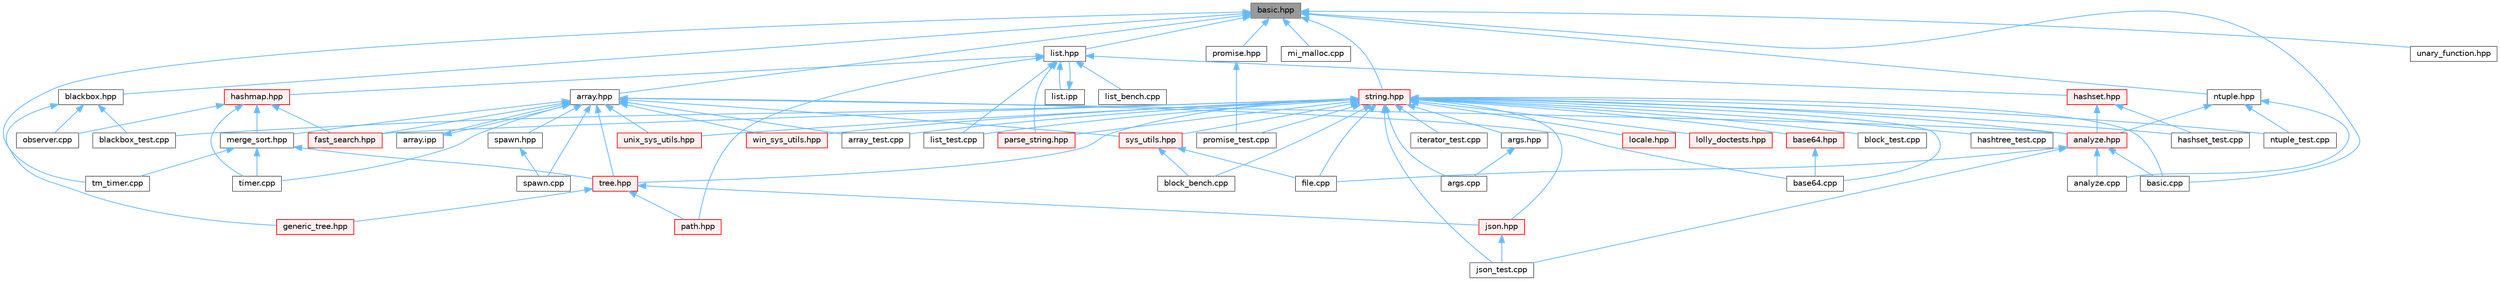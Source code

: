 digraph "basic.hpp"
{
 // LATEX_PDF_SIZE
  bgcolor="transparent";
  edge [fontname=Helvetica,fontsize=10,labelfontname=Helvetica,labelfontsize=10];
  node [fontname=Helvetica,fontsize=10,shape=box,height=0.2,width=0.4];
  Node1 [id="Node000001",label="basic.hpp",height=0.2,width=0.4,color="gray40", fillcolor="grey60", style="filled", fontcolor="black",tooltip=" "];
  Node1 -> Node2 [id="edge1_Node000001_Node000002",dir="back",color="steelblue1",style="solid",tooltip=" "];
  Node2 [id="Node000002",label="array.hpp",height=0.2,width=0.4,color="grey40", fillcolor="white", style="filled",URL="$array_8hpp.html",tooltip=" "];
  Node2 -> Node3 [id="edge2_Node000002_Node000003",dir="back",color="steelblue1",style="solid",tooltip=" "];
  Node3 [id="Node000003",label="analyze.hpp",height=0.2,width=0.4,color="red", fillcolor="#FFF0F0", style="filled",URL="$analyze_8hpp.html",tooltip=" "];
  Node3 -> Node4 [id="edge3_Node000003_Node000004",dir="back",color="steelblue1",style="solid",tooltip=" "];
  Node4 [id="Node000004",label="analyze.cpp",height=0.2,width=0.4,color="grey40", fillcolor="white", style="filled",URL="$analyze_8cpp.html",tooltip=" "];
  Node3 -> Node7 [id="edge4_Node000003_Node000007",dir="back",color="steelblue1",style="solid",tooltip=" "];
  Node7 [id="Node000007",label="basic.cpp",height=0.2,width=0.4,color="grey40", fillcolor="white", style="filled",URL="$basic_8cpp.html",tooltip=" "];
  Node3 -> Node10 [id="edge5_Node000003_Node000010",dir="back",color="steelblue1",style="solid",tooltip=" "];
  Node10 [id="Node000010",label="file.cpp",height=0.2,width=0.4,color="grey40", fillcolor="white", style="filled",URL="$file_8cpp.html",tooltip=" "];
  Node3 -> Node13 [id="edge6_Node000003_Node000013",dir="back",color="steelblue1",style="solid",tooltip=" "];
  Node13 [id="Node000013",label="json_test.cpp",height=0.2,width=0.4,color="grey40", fillcolor="white", style="filled",URL="$json__test_8cpp.html",tooltip=" "];
  Node2 -> Node24 [id="edge7_Node000002_Node000024",dir="back",color="steelblue1",style="solid",tooltip=" "];
  Node24 [id="Node000024",label="array.ipp",height=0.2,width=0.4,color="grey40", fillcolor="white", style="filled",URL="$array_8ipp.html",tooltip=" "];
  Node24 -> Node2 [id="edge8_Node000024_Node000002",dir="back",color="steelblue1",style="solid",tooltip=" "];
  Node2 -> Node25 [id="edge9_Node000002_Node000025",dir="back",color="steelblue1",style="solid",tooltip=" "];
  Node25 [id="Node000025",label="array_test.cpp",height=0.2,width=0.4,color="grey40", fillcolor="white", style="filled",URL="$array__test_8cpp.html",tooltip=" "];
  Node2 -> Node26 [id="edge10_Node000002_Node000026",dir="back",color="steelblue1",style="solid",tooltip=" "];
  Node26 [id="Node000026",label="base64.cpp",height=0.2,width=0.4,color="grey40", fillcolor="white", style="filled",URL="$base64_8cpp.html",tooltip=" "];
  Node2 -> Node27 [id="edge11_Node000002_Node000027",dir="back",color="steelblue1",style="solid",tooltip=" "];
  Node27 [id="Node000027",label="fast_search.hpp",height=0.2,width=0.4,color="red", fillcolor="#FFF0F0", style="filled",URL="$fast__search_8hpp.html",tooltip=" "];
  Node2 -> Node29 [id="edge12_Node000002_Node000029",dir="back",color="steelblue1",style="solid",tooltip=" "];
  Node29 [id="Node000029",label="merge_sort.hpp",height=0.2,width=0.4,color="grey40", fillcolor="white", style="filled",URL="$merge__sort_8hpp.html",tooltip=" "];
  Node29 -> Node30 [id="edge13_Node000029_Node000030",dir="back",color="steelblue1",style="solid",tooltip=" "];
  Node30 [id="Node000030",label="timer.cpp",height=0.2,width=0.4,color="grey40", fillcolor="white", style="filled",URL="$timer_8cpp.html",tooltip=" "];
  Node29 -> Node31 [id="edge14_Node000029_Node000031",dir="back",color="steelblue1",style="solid",tooltip=" "];
  Node31 [id="Node000031",label="tm_timer.cpp",height=0.2,width=0.4,color="grey40", fillcolor="white", style="filled",URL="$tm__timer_8cpp.html",tooltip=" "];
  Node29 -> Node32 [id="edge15_Node000029_Node000032",dir="back",color="steelblue1",style="solid",tooltip=" "];
  Node32 [id="Node000032",label="tree.hpp",height=0.2,width=0.4,color="red", fillcolor="#FFF0F0", style="filled",URL="$tree_8hpp.html",tooltip=" "];
  Node32 -> Node36 [id="edge16_Node000032_Node000036",dir="back",color="steelblue1",style="solid",tooltip=" "];
  Node36 [id="Node000036",label="generic_tree.hpp",height=0.2,width=0.4,color="red", fillcolor="#FFF0F0", style="filled",URL="$generic__tree_8hpp.html",tooltip=" "];
  Node32 -> Node43 [id="edge17_Node000032_Node000043",dir="back",color="steelblue1",style="solid",tooltip=" "];
  Node43 [id="Node000043",label="json.hpp",height=0.2,width=0.4,color="red", fillcolor="#FFF0F0", style="filled",URL="$json_8hpp.html",tooltip=" "];
  Node43 -> Node13 [id="edge18_Node000043_Node000013",dir="back",color="steelblue1",style="solid",tooltip=" "];
  Node32 -> Node44 [id="edge19_Node000032_Node000044",dir="back",color="steelblue1",style="solid",tooltip=" "];
  Node44 [id="Node000044",label="path.hpp",height=0.2,width=0.4,color="red", fillcolor="#FFF0F0", style="filled",URL="$path_8hpp.html",tooltip=" "];
  Node2 -> Node90 [id="edge20_Node000002_Node000090",dir="back",color="steelblue1",style="solid",tooltip=" "];
  Node90 [id="Node000090",label="spawn.cpp",height=0.2,width=0.4,color="grey40", fillcolor="white", style="filled",URL="$spawn_8cpp.html",tooltip=" "];
  Node2 -> Node91 [id="edge21_Node000002_Node000091",dir="back",color="steelblue1",style="solid",tooltip=" "];
  Node91 [id="Node000091",label="spawn.hpp",height=0.2,width=0.4,color="grey40", fillcolor="white", style="filled",URL="$spawn_8hpp.html",tooltip=" "];
  Node91 -> Node90 [id="edge22_Node000091_Node000090",dir="back",color="steelblue1",style="solid",tooltip=" "];
  Node2 -> Node92 [id="edge23_Node000002_Node000092",dir="back",color="steelblue1",style="solid",tooltip=" "];
  Node92 [id="Node000092",label="sys_utils.hpp",height=0.2,width=0.4,color="red", fillcolor="#FFF0F0", style="filled",URL="$sys__utils_8hpp.html",tooltip=" "];
  Node92 -> Node34 [id="edge24_Node000092_Node000034",dir="back",color="steelblue1",style="solid",tooltip=" "];
  Node34 [id="Node000034",label="block_bench.cpp",height=0.2,width=0.4,color="grey40", fillcolor="white", style="filled",URL="$block__bench_8cpp.html",tooltip=" "];
  Node92 -> Node10 [id="edge25_Node000092_Node000010",dir="back",color="steelblue1",style="solid",tooltip=" "];
  Node2 -> Node30 [id="edge26_Node000002_Node000030",dir="back",color="steelblue1",style="solid",tooltip=" "];
  Node2 -> Node32 [id="edge27_Node000002_Node000032",dir="back",color="steelblue1",style="solid",tooltip=" "];
  Node2 -> Node96 [id="edge28_Node000002_Node000096",dir="back",color="steelblue1",style="solid",tooltip=" "];
  Node96 [id="Node000096",label="unix_sys_utils.hpp",height=0.2,width=0.4,color="red", fillcolor="#FFF0F0", style="filled",URL="$unix__sys__utils_8hpp.html",tooltip=" "];
  Node2 -> Node97 [id="edge29_Node000002_Node000097",dir="back",color="steelblue1",style="solid",tooltip=" "];
  Node97 [id="Node000097",label="win_sys_utils.hpp",height=0.2,width=0.4,color="red", fillcolor="#FFF0F0", style="filled",URL="$win__sys__utils_8hpp.html",tooltip=" "];
  Node1 -> Node7 [id="edge30_Node000001_Node000007",dir="back",color="steelblue1",style="solid",tooltip=" "];
  Node1 -> Node98 [id="edge31_Node000001_Node000098",dir="back",color="steelblue1",style="solid",tooltip=" "];
  Node98 [id="Node000098",label="blackbox.hpp",height=0.2,width=0.4,color="grey40", fillcolor="white", style="filled",URL="$blackbox_8hpp.html",tooltip=" "];
  Node98 -> Node65 [id="edge32_Node000098_Node000065",dir="back",color="steelblue1",style="solid",tooltip=" "];
  Node65 [id="Node000065",label="blackbox_test.cpp",height=0.2,width=0.4,color="grey40", fillcolor="white", style="filled",URL="$blackbox__test_8cpp.html",tooltip=" "];
  Node98 -> Node36 [id="edge33_Node000098_Node000036",dir="back",color="steelblue1",style="solid",tooltip=" "];
  Node98 -> Node48 [id="edge34_Node000098_Node000048",dir="back",color="steelblue1",style="solid",tooltip=" "];
  Node48 [id="Node000048",label="observer.cpp",height=0.2,width=0.4,color="grey40", fillcolor="white", style="filled",URL="$observer_8cpp.html",tooltip=" "];
  Node1 -> Node99 [id="edge35_Node000001_Node000099",dir="back",color="steelblue1",style="solid",tooltip=" "];
  Node99 [id="Node000099",label="list.hpp",height=0.2,width=0.4,color="grey40", fillcolor="white", style="filled",URL="$list_8hpp.html",tooltip=" "];
  Node99 -> Node100 [id="edge36_Node000099_Node000100",dir="back",color="steelblue1",style="solid",tooltip=" "];
  Node100 [id="Node000100",label="hashmap.hpp",height=0.2,width=0.4,color="red", fillcolor="#FFF0F0", style="filled",URL="$hashmap_8hpp.html",tooltip=" "];
  Node100 -> Node27 [id="edge37_Node000100_Node000027",dir="back",color="steelblue1",style="solid",tooltip=" "];
  Node100 -> Node29 [id="edge38_Node000100_Node000029",dir="back",color="steelblue1",style="solid",tooltip=" "];
  Node100 -> Node48 [id="edge39_Node000100_Node000048",dir="back",color="steelblue1",style="solid",tooltip=" "];
  Node100 -> Node30 [id="edge40_Node000100_Node000030",dir="back",color="steelblue1",style="solid",tooltip=" "];
  Node99 -> Node112 [id="edge41_Node000099_Node000112",dir="back",color="steelblue1",style="solid",tooltip=" "];
  Node112 [id="Node000112",label="hashset.hpp",height=0.2,width=0.4,color="red", fillcolor="#FFF0F0", style="filled",URL="$hashset_8hpp.html",tooltip=" "];
  Node112 -> Node3 [id="edge42_Node000112_Node000003",dir="back",color="steelblue1",style="solid",tooltip=" "];
  Node112 -> Node69 [id="edge43_Node000112_Node000069",dir="back",color="steelblue1",style="solid",tooltip=" "];
  Node69 [id="Node000069",label="hashset_test.cpp",height=0.2,width=0.4,color="grey40", fillcolor="white", style="filled",URL="$hashset__test_8cpp.html",tooltip=" "];
  Node99 -> Node114 [id="edge44_Node000099_Node000114",dir="back",color="steelblue1",style="solid",tooltip=" "];
  Node114 [id="Node000114",label="list.ipp",height=0.2,width=0.4,color="grey40", fillcolor="white", style="filled",URL="$list_8ipp.html",tooltip=" "];
  Node114 -> Node99 [id="edge45_Node000114_Node000099",dir="back",color="steelblue1",style="solid",tooltip=" "];
  Node99 -> Node115 [id="edge46_Node000099_Node000115",dir="back",color="steelblue1",style="solid",tooltip=" "];
  Node115 [id="Node000115",label="list_bench.cpp",height=0.2,width=0.4,color="grey40", fillcolor="white", style="filled",URL="$list__bench_8cpp.html",tooltip=" "];
  Node99 -> Node72 [id="edge47_Node000099_Node000072",dir="back",color="steelblue1",style="solid",tooltip=" "];
  Node72 [id="Node000072",label="list_test.cpp",height=0.2,width=0.4,color="grey40", fillcolor="white", style="filled",URL="$list__test_8cpp.html",tooltip=" "];
  Node99 -> Node116 [id="edge48_Node000099_Node000116",dir="back",color="steelblue1",style="solid",tooltip=" "];
  Node116 [id="Node000116",label="parse_string.hpp",height=0.2,width=0.4,color="red", fillcolor="#FFF0F0", style="filled",URL="$parse__string_8hpp.html",tooltip=" "];
  Node99 -> Node44 [id="edge49_Node000099_Node000044",dir="back",color="steelblue1",style="solid",tooltip=" "];
  Node1 -> Node117 [id="edge50_Node000001_Node000117",dir="back",color="steelblue1",style="solid",tooltip=" "];
  Node117 [id="Node000117",label="mi_malloc.cpp",height=0.2,width=0.4,color="grey40", fillcolor="white", style="filled",URL="$mi__malloc_8cpp.html",tooltip=" "];
  Node1 -> Node118 [id="edge51_Node000001_Node000118",dir="back",color="steelblue1",style="solid",tooltip=" "];
  Node118 [id="Node000118",label="ntuple.hpp",height=0.2,width=0.4,color="grey40", fillcolor="white", style="filled",URL="$ntuple_8hpp.html",tooltip=" "];
  Node118 -> Node4 [id="edge52_Node000118_Node000004",dir="back",color="steelblue1",style="solid",tooltip=" "];
  Node118 -> Node3 [id="edge53_Node000118_Node000003",dir="back",color="steelblue1",style="solid",tooltip=" "];
  Node118 -> Node73 [id="edge54_Node000118_Node000073",dir="back",color="steelblue1",style="solid",tooltip=" "];
  Node73 [id="Node000073",label="ntuple_test.cpp",height=0.2,width=0.4,color="grey40", fillcolor="white", style="filled",URL="$ntuple__test_8cpp.html",tooltip=" "];
  Node1 -> Node119 [id="edge55_Node000001_Node000119",dir="back",color="steelblue1",style="solid",tooltip=" "];
  Node119 [id="Node000119",label="promise.hpp",height=0.2,width=0.4,color="grey40", fillcolor="white", style="filled",URL="$promise_8hpp.html",tooltip=" "];
  Node119 -> Node76 [id="edge56_Node000119_Node000076",dir="back",color="steelblue1",style="solid",tooltip=" "];
  Node76 [id="Node000076",label="promise_test.cpp",height=0.2,width=0.4,color="grey40", fillcolor="white", style="filled",URL="$promise__test_8cpp.html",tooltip=" "];
  Node1 -> Node120 [id="edge57_Node000001_Node000120",dir="back",color="steelblue1",style="solid",tooltip=" "];
  Node120 [id="Node000120",label="string.hpp",height=0.2,width=0.4,color="red", fillcolor="#FFF0F0", style="filled",URL="$string_8hpp.html",tooltip=" "];
  Node120 -> Node3 [id="edge58_Node000120_Node000003",dir="back",color="steelblue1",style="solid",tooltip=" "];
  Node120 -> Node121 [id="edge59_Node000120_Node000121",dir="back",color="steelblue1",style="solid",tooltip=" "];
  Node121 [id="Node000121",label="args.cpp",height=0.2,width=0.4,color="grey40", fillcolor="white", style="filled",URL="$args_8cpp.html",tooltip=" "];
  Node120 -> Node122 [id="edge60_Node000120_Node000122",dir="back",color="steelblue1",style="solid",tooltip=" "];
  Node122 [id="Node000122",label="args.hpp",height=0.2,width=0.4,color="grey40", fillcolor="white", style="filled",URL="$args_8hpp.html",tooltip=" "];
  Node122 -> Node121 [id="edge61_Node000122_Node000121",dir="back",color="steelblue1",style="solid",tooltip=" "];
  Node120 -> Node25 [id="edge62_Node000120_Node000025",dir="back",color="steelblue1",style="solid",tooltip=" "];
  Node120 -> Node26 [id="edge63_Node000120_Node000026",dir="back",color="steelblue1",style="solid",tooltip=" "];
  Node120 -> Node123 [id="edge64_Node000120_Node000123",dir="back",color="steelblue1",style="solid",tooltip=" "];
  Node123 [id="Node000123",label="base64.hpp",height=0.2,width=0.4,color="red", fillcolor="#FFF0F0", style="filled",URL="$base64_8hpp.html",tooltip=" "];
  Node123 -> Node26 [id="edge65_Node000123_Node000026",dir="back",color="steelblue1",style="solid",tooltip=" "];
  Node120 -> Node7 [id="edge66_Node000120_Node000007",dir="back",color="steelblue1",style="solid",tooltip=" "];
  Node120 -> Node65 [id="edge67_Node000120_Node000065",dir="back",color="steelblue1",style="solid",tooltip=" "];
  Node120 -> Node34 [id="edge68_Node000120_Node000034",dir="back",color="steelblue1",style="solid",tooltip=" "];
  Node120 -> Node35 [id="edge69_Node000120_Node000035",dir="back",color="steelblue1",style="solid",tooltip=" "];
  Node35 [id="Node000035",label="block_test.cpp",height=0.2,width=0.4,color="grey40", fillcolor="white", style="filled",URL="$block__test_8cpp.html",tooltip=" "];
  Node120 -> Node27 [id="edge70_Node000120_Node000027",dir="back",color="steelblue1",style="solid",tooltip=" "];
  Node120 -> Node10 [id="edge71_Node000120_Node000010",dir="back",color="steelblue1",style="solid",tooltip=" "];
  Node120 -> Node69 [id="edge72_Node000120_Node000069",dir="back",color="steelblue1",style="solid",tooltip=" "];
  Node120 -> Node70 [id="edge73_Node000120_Node000070",dir="back",color="steelblue1",style="solid",tooltip=" "];
  Node70 [id="Node000070",label="hashtree_test.cpp",height=0.2,width=0.4,color="grey40", fillcolor="white", style="filled",URL="$hashtree__test_8cpp.html",tooltip=" "];
  Node120 -> Node71 [id="edge74_Node000120_Node000071",dir="back",color="steelblue1",style="solid",tooltip=" "];
  Node71 [id="Node000071",label="iterator_test.cpp",height=0.2,width=0.4,color="grey40", fillcolor="white", style="filled",URL="$iterator__test_8cpp.html",tooltip=" "];
  Node120 -> Node43 [id="edge75_Node000120_Node000043",dir="back",color="steelblue1",style="solid",tooltip=" "];
  Node120 -> Node13 [id="edge76_Node000120_Node000013",dir="back",color="steelblue1",style="solid",tooltip=" "];
  Node120 -> Node72 [id="edge77_Node000120_Node000072",dir="back",color="steelblue1",style="solid",tooltip=" "];
  Node120 -> Node124 [id="edge78_Node000120_Node000124",dir="back",color="steelblue1",style="solid",tooltip=" "];
  Node124 [id="Node000124",label="locale.hpp",height=0.2,width=0.4,color="red", fillcolor="#FFF0F0", style="filled",URL="$locale_8hpp.html",tooltip=" "];
  Node120 -> Node62 [id="edge79_Node000120_Node000062",dir="back",color="steelblue1",style="solid",tooltip=" "];
  Node62 [id="Node000062",label="lolly_doctests.hpp",height=0.2,width=0.4,color="red", fillcolor="#FFF0F0", style="filled",URL="$lolly__doctests_8hpp.html",tooltip=" "];
  Node120 -> Node73 [id="edge80_Node000120_Node000073",dir="back",color="steelblue1",style="solid",tooltip=" "];
  Node120 -> Node116 [id="edge81_Node000120_Node000116",dir="back",color="steelblue1",style="solid",tooltip=" "];
  Node120 -> Node76 [id="edge82_Node000120_Node000076",dir="back",color="steelblue1",style="solid",tooltip=" "];
  Node120 -> Node92 [id="edge83_Node000120_Node000092",dir="back",color="steelblue1",style="solid",tooltip=" "];
  Node120 -> Node32 [id="edge84_Node000120_Node000032",dir="back",color="steelblue1",style="solid",tooltip=" "];
  Node120 -> Node96 [id="edge85_Node000120_Node000096",dir="back",color="steelblue1",style="solid",tooltip=" "];
  Node120 -> Node97 [id="edge86_Node000120_Node000097",dir="back",color="steelblue1",style="solid",tooltip=" "];
  Node1 -> Node31 [id="edge87_Node000001_Node000031",dir="back",color="steelblue1",style="solid",tooltip=" "];
  Node1 -> Node136 [id="edge88_Node000001_Node000136",dir="back",color="steelblue1",style="solid",tooltip=" "];
  Node136 [id="Node000136",label="unary_function.hpp",height=0.2,width=0.4,color="grey40", fillcolor="white", style="filled",URL="$unary__function_8hpp.html",tooltip=" "];
}
